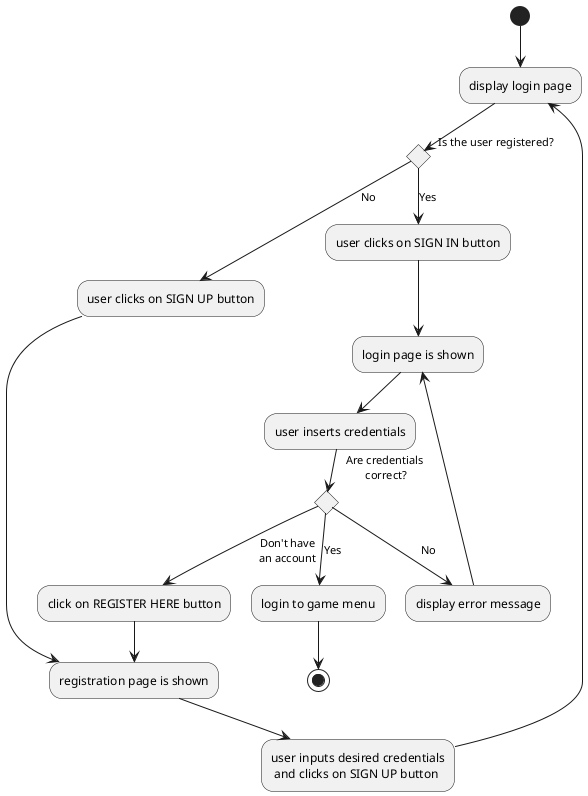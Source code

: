 @startuml
(*)  --> "display login page"
If "Is the user registered?" then
    --> [Yes] "user clicks on SIGN IN button"
    --> "login page is shown"
    --> "user inserts credentials"

    If "Are credentials\n correct?"
        --> [Yes] "login to game menu"
        -->(*)
        else
        --> [No] "display error message"
        --> "login page is shown"
        else
        --> [Don't have\nan account] "click on REGISTER HERE button"
        --> "registration page is shown"
    Endif

    else
    --> [No] "user clicks on SIGN UP button"
    --> "registration page is shown"
    --> "user inputs desired credentials\n and clicks on SIGN UP button"
    --> "display login page"
Endif
@enduml